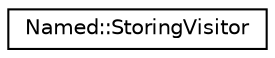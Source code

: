 digraph "Graphical Class Hierarchy"
{
  edge [fontname="Helvetica",fontsize="10",labelfontname="Helvetica",labelfontsize="10"];
  node [fontname="Helvetica",fontsize="10",shape=record];
  rankdir="LR";
  Node0 [label="Named::StoringVisitor",height=0.2,width=0.4,color="black", fillcolor="white", style="filled",URL="$dc/df5/class_named_1_1_storing_visitor.html",tooltip="Allows to store the object; used as context while traveling the rtree in TraCI. "];
}
